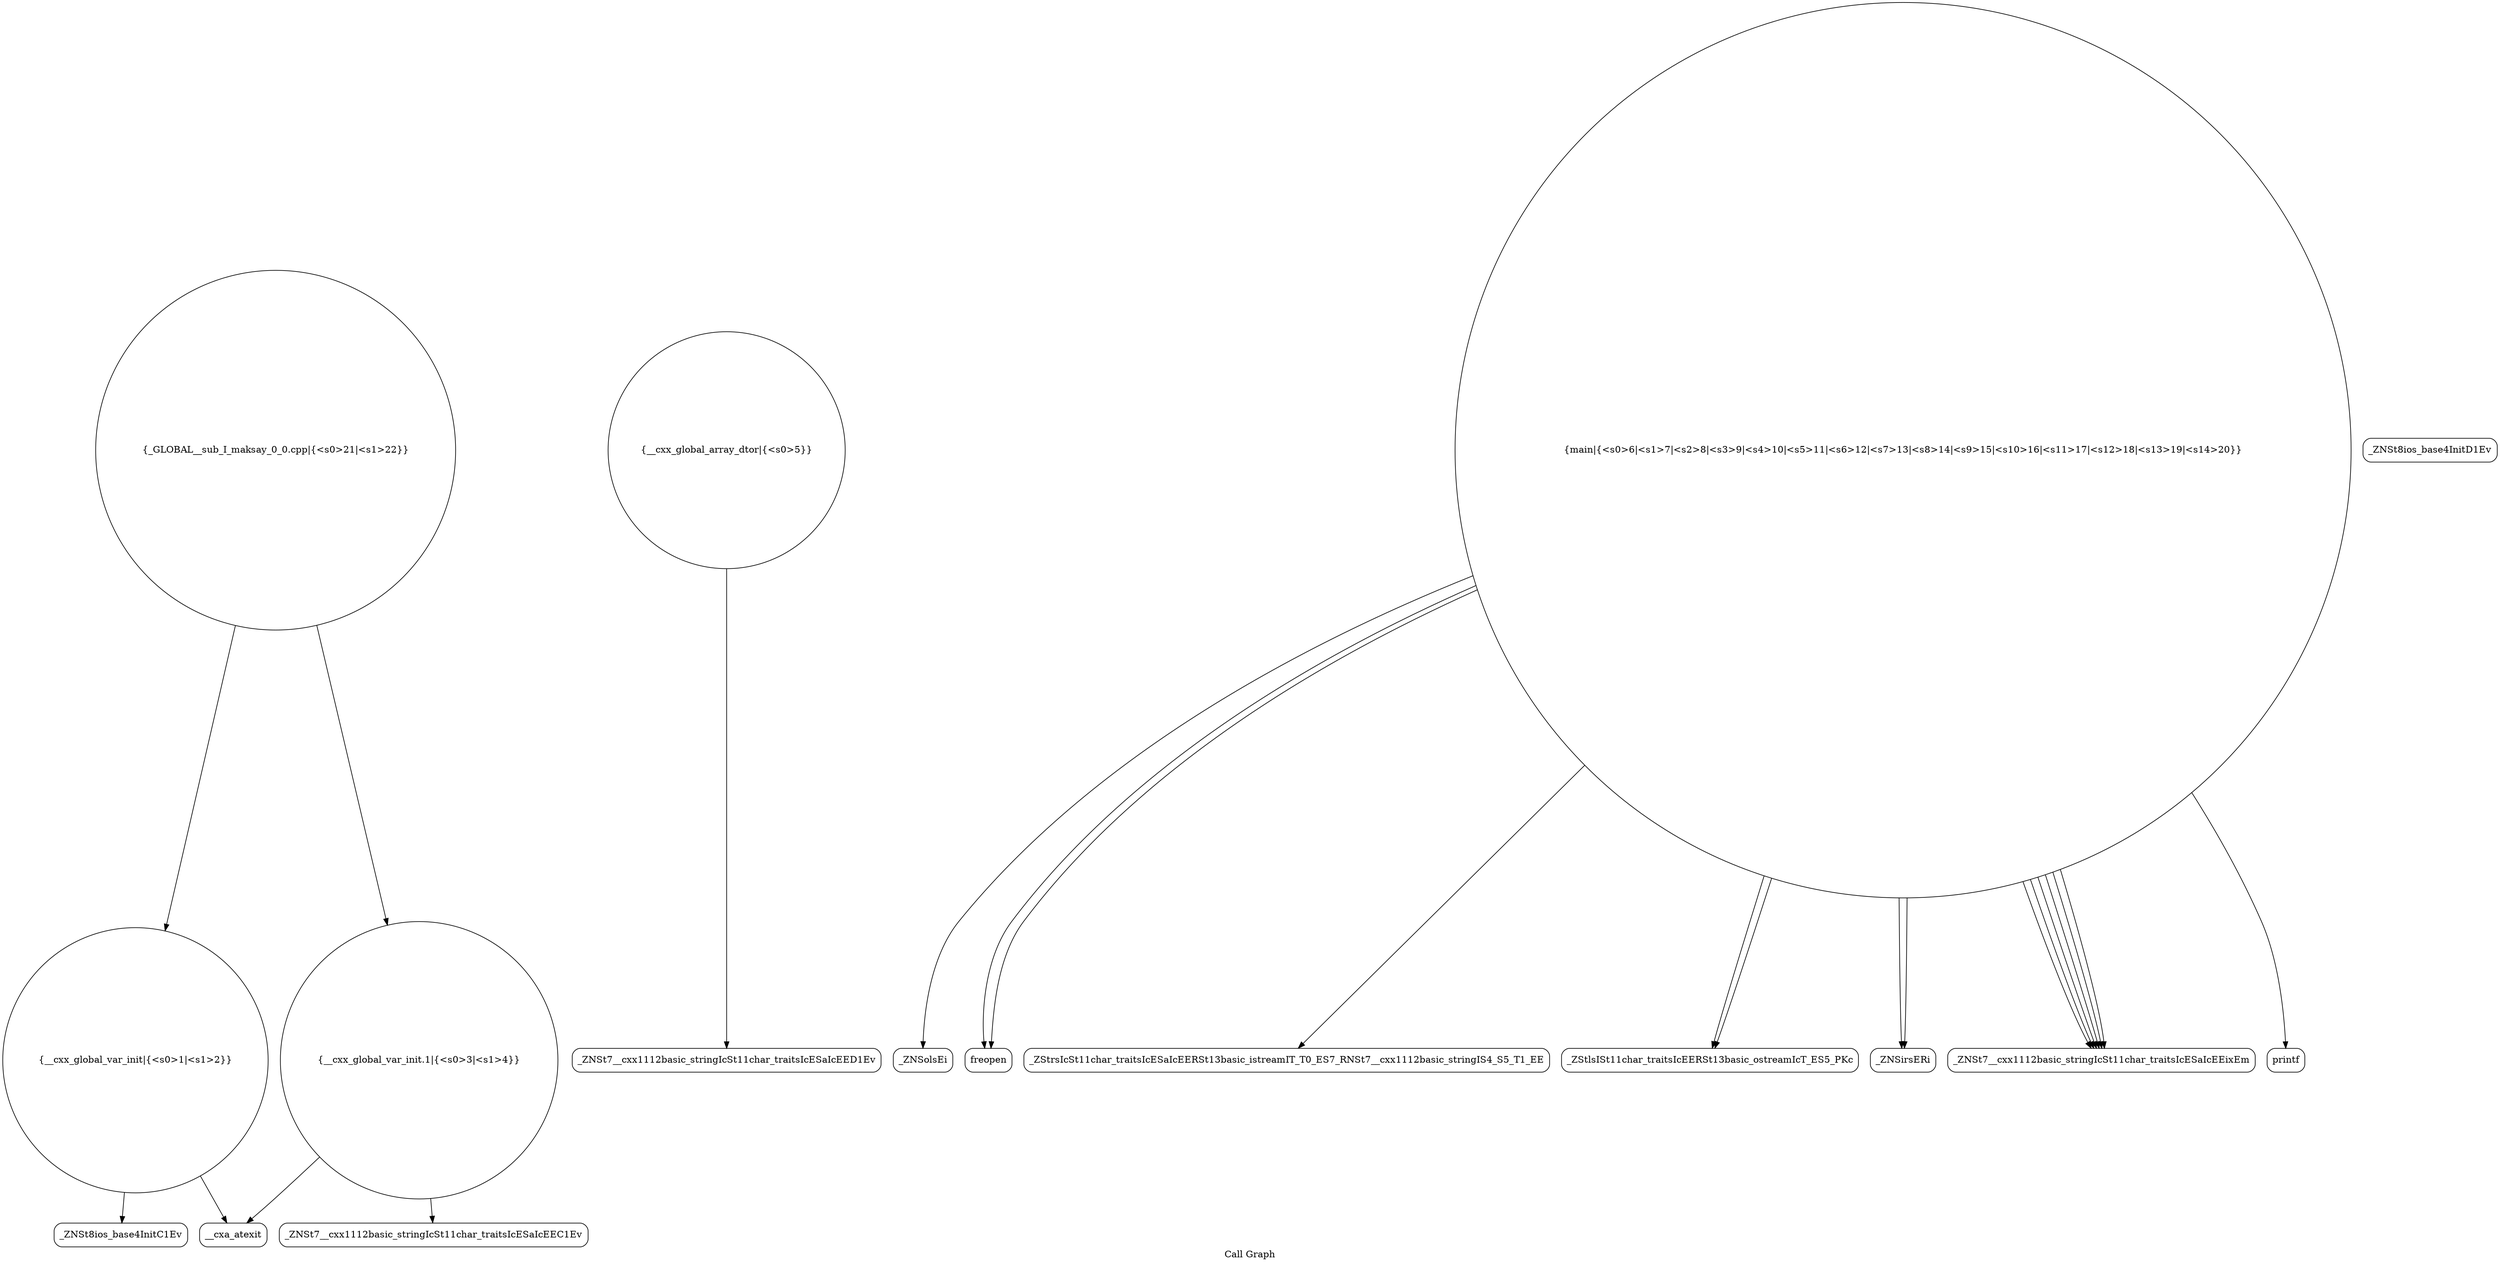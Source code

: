 digraph "Call Graph" {
	label="Call Graph";

	Node0x55b2a7faf2a0 [shape=record,shape=circle,label="{__cxx_global_var_init|{<s0>1|<s1>2}}"];
	Node0x55b2a7faf2a0:s0 -> Node0x55b2a801e0f0[color=black];
	Node0x55b2a7faf2a0:s1 -> Node0x55b2a801e1f0[color=black];
	Node0x55b2a801e3f0 [shape=record,shape=Mrecord,label="{_ZNSt7__cxx1112basic_stringIcSt11char_traitsIcESaIcEED1Ev}"];
	Node0x55b2a801e770 [shape=record,shape=Mrecord,label="{_ZNSolsEi}"];
	Node0x55b2a801e170 [shape=record,shape=Mrecord,label="{_ZNSt8ios_base4InitD1Ev}"];
	Node0x55b2a801e4f0 [shape=record,shape=Mrecord,label="{freopen}"];
	Node0x55b2a801e870 [shape=record,shape=circle,label="{_GLOBAL__sub_I_maksay_0_0.cpp|{<s0>21|<s1>22}}"];
	Node0x55b2a801e870:s0 -> Node0x55b2a7faf2a0[color=black];
	Node0x55b2a801e870:s1 -> Node0x55b2a801e270[color=black];
	Node0x55b2a801e270 [shape=record,shape=circle,label="{__cxx_global_var_init.1|{<s0>3|<s1>4}}"];
	Node0x55b2a801e270:s0 -> Node0x55b2a801e2f0[color=black];
	Node0x55b2a801e270:s1 -> Node0x55b2a801e1f0[color=black];
	Node0x55b2a801e5f0 [shape=record,shape=Mrecord,label="{_ZStrsIcSt11char_traitsIcESaIcEERSt13basic_istreamIT_T0_ES7_RNSt7__cxx1112basic_stringIS4_S5_T1_EE}"];
	Node0x55b2a801e370 [shape=record,shape=circle,label="{__cxx_global_array_dtor|{<s0>5}}"];
	Node0x55b2a801e370:s0 -> Node0x55b2a801e3f0[color=black];
	Node0x55b2a801e6f0 [shape=record,shape=Mrecord,label="{_ZStlsISt11char_traitsIcEERSt13basic_ostreamIcT_ES5_PKc}"];
	Node0x55b2a801e0f0 [shape=record,shape=Mrecord,label="{_ZNSt8ios_base4InitC1Ev}"];
	Node0x55b2a801e470 [shape=record,shape=circle,label="{main|{<s0>6|<s1>7|<s2>8|<s3>9|<s4>10|<s5>11|<s6>12|<s7>13|<s8>14|<s9>15|<s10>16|<s11>17|<s12>18|<s13>19|<s14>20}}"];
	Node0x55b2a801e470:s0 -> Node0x55b2a801e4f0[color=black];
	Node0x55b2a801e470:s1 -> Node0x55b2a801e4f0[color=black];
	Node0x55b2a801e470:s2 -> Node0x55b2a801e570[color=black];
	Node0x55b2a801e470:s3 -> Node0x55b2a801e570[color=black];
	Node0x55b2a801e470:s4 -> Node0x55b2a801e5f0[color=black];
	Node0x55b2a801e470:s5 -> Node0x55b2a801e670[color=black];
	Node0x55b2a801e470:s6 -> Node0x55b2a801e670[color=black];
	Node0x55b2a801e470:s7 -> Node0x55b2a801e670[color=black];
	Node0x55b2a801e470:s8 -> Node0x55b2a801e670[color=black];
	Node0x55b2a801e470:s9 -> Node0x55b2a801e670[color=black];
	Node0x55b2a801e470:s10 -> Node0x55b2a801e670[color=black];
	Node0x55b2a801e470:s11 -> Node0x55b2a801e6f0[color=black];
	Node0x55b2a801e470:s12 -> Node0x55b2a801e770[color=black];
	Node0x55b2a801e470:s13 -> Node0x55b2a801e6f0[color=black];
	Node0x55b2a801e470:s14 -> Node0x55b2a801e7f0[color=black];
	Node0x55b2a801e7f0 [shape=record,shape=Mrecord,label="{printf}"];
	Node0x55b2a801e1f0 [shape=record,shape=Mrecord,label="{__cxa_atexit}"];
	Node0x55b2a801e570 [shape=record,shape=Mrecord,label="{_ZNSirsERi}"];
	Node0x55b2a801e2f0 [shape=record,shape=Mrecord,label="{_ZNSt7__cxx1112basic_stringIcSt11char_traitsIcESaIcEEC1Ev}"];
	Node0x55b2a801e670 [shape=record,shape=Mrecord,label="{_ZNSt7__cxx1112basic_stringIcSt11char_traitsIcESaIcEEixEm}"];
}
